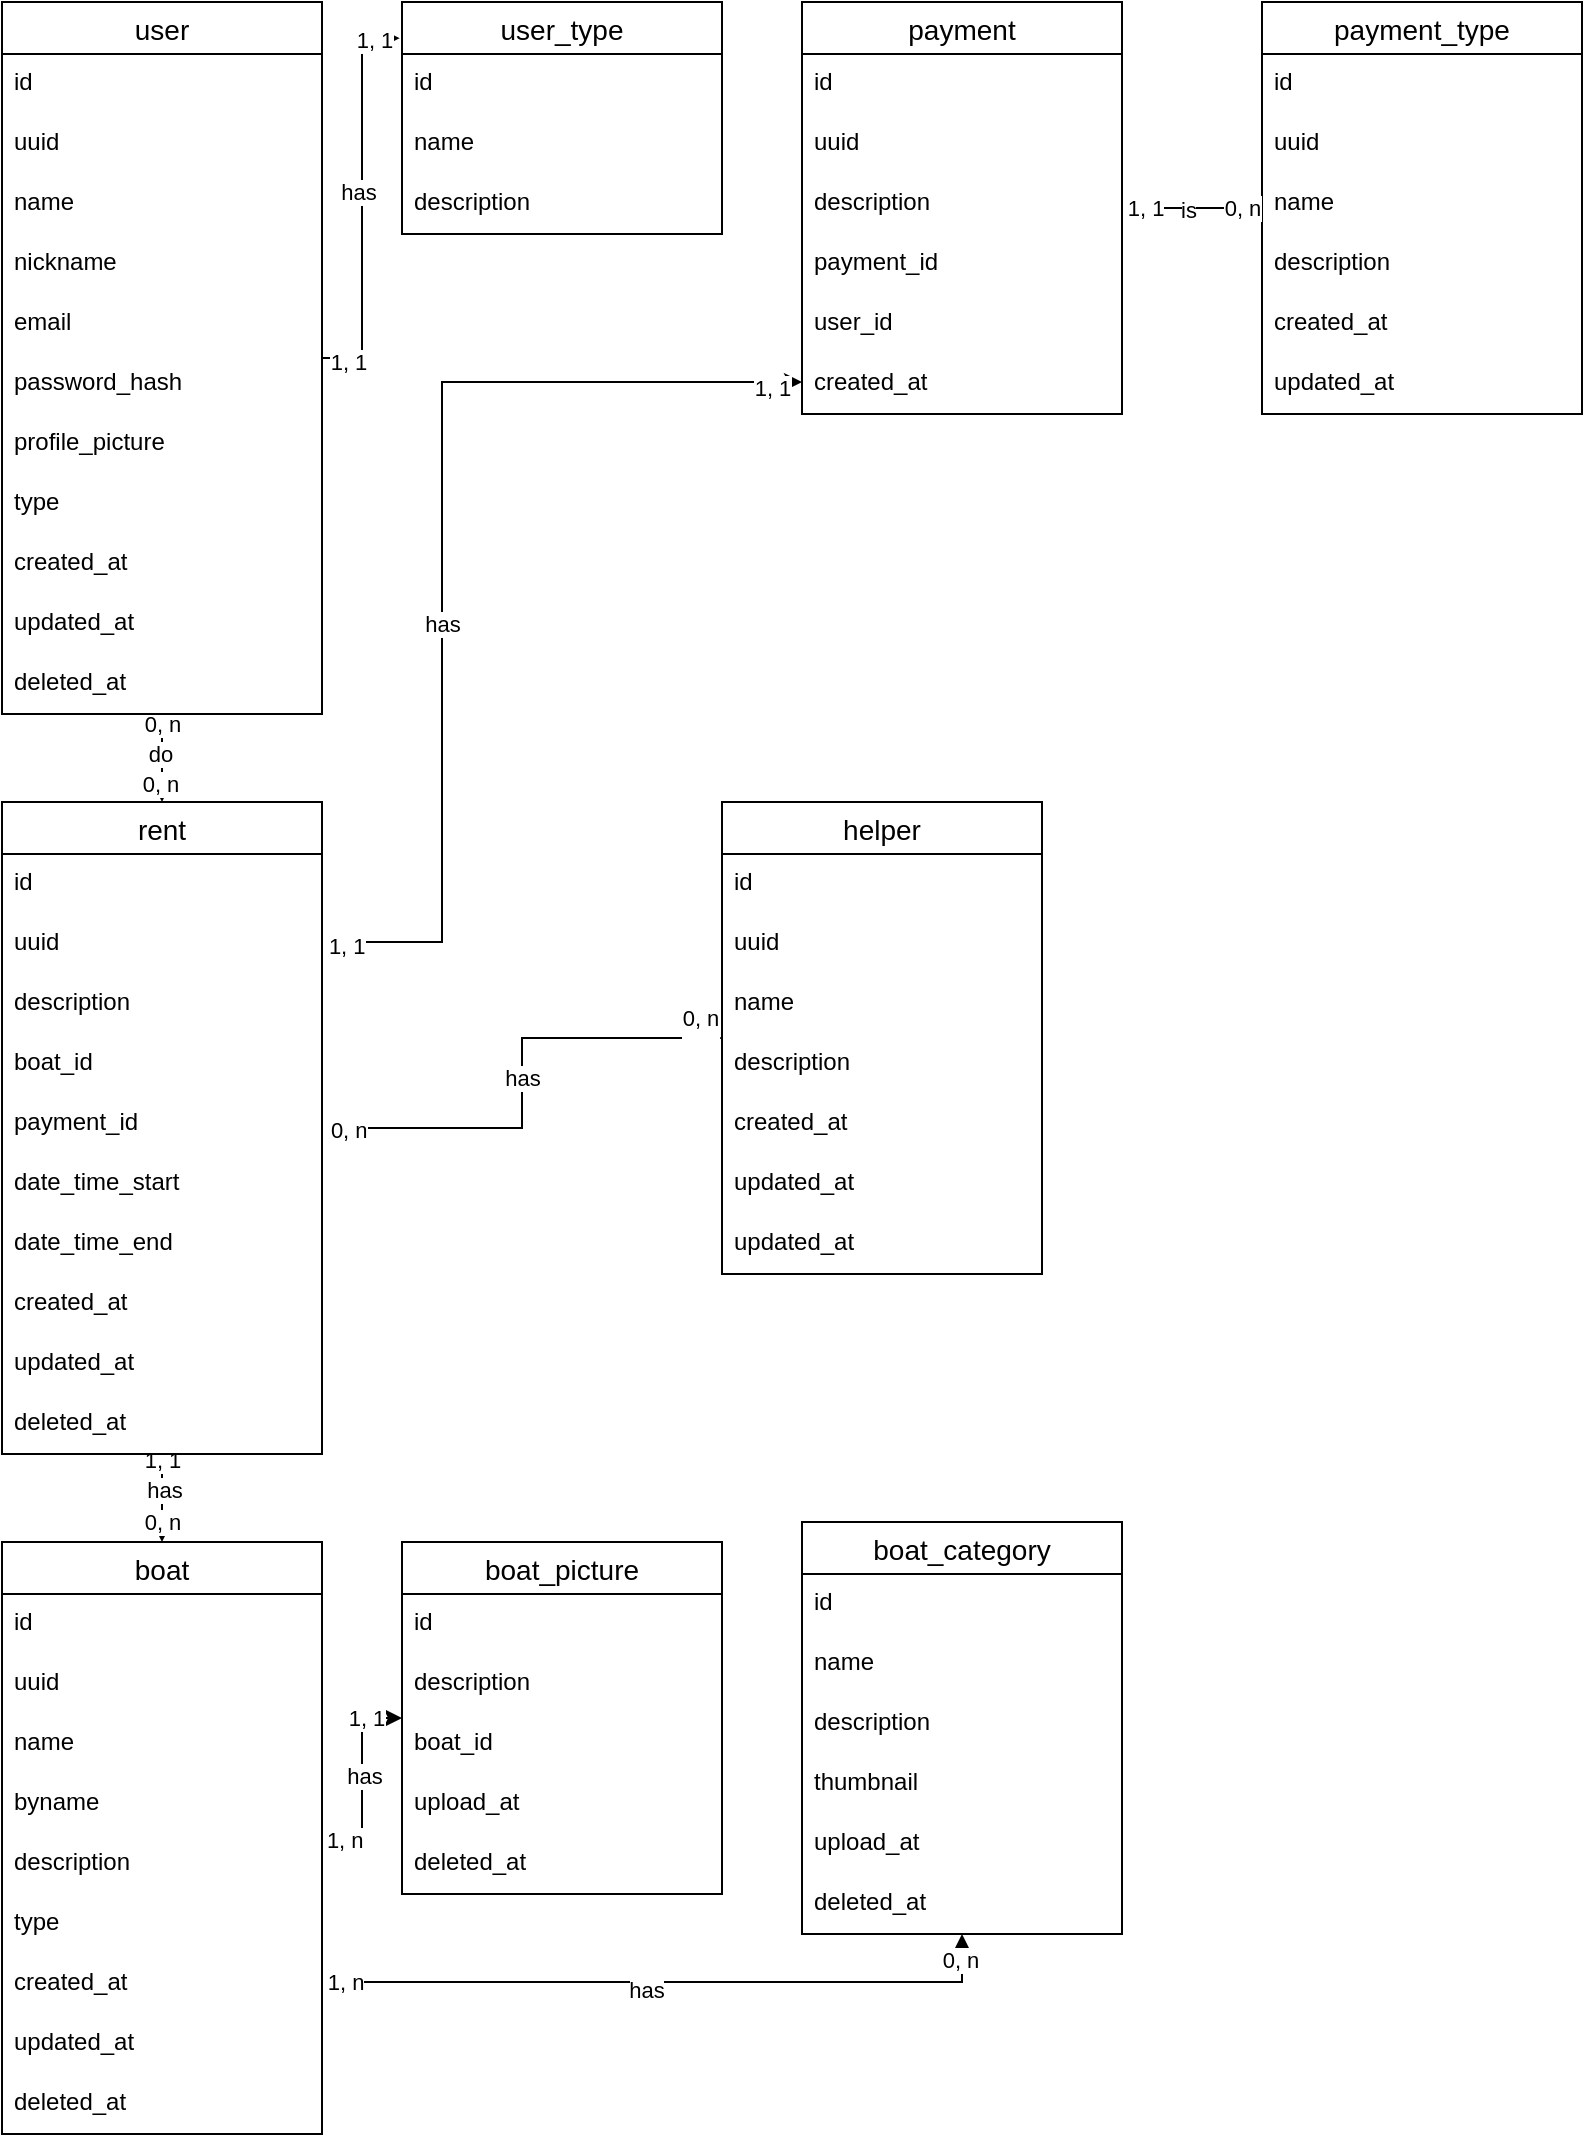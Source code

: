 <mxfile version="24.7.8">
  <diagram name="Page-1" id="NzwWSFIeEvbx5SvUAxR6">
    <mxGraphModel dx="598" dy="329" grid="1" gridSize="10" guides="1" tooltips="1" connect="1" arrows="1" fold="1" page="1" pageScale="1" pageWidth="850" pageHeight="1100" math="0" shadow="0">
      <root>
        <mxCell id="0" />
        <mxCell id="1" parent="0" />
        <mxCell id="Nt1h-ppqq85CgdAzmZkl-11" style="edgeStyle=orthogonalEdgeStyle;rounded=0;orthogonalLoop=1;jettySize=auto;html=1;" parent="1" source="dQO1dlh33b-5RhrjcZZ5-2" target="dQO1dlh33b-5RhrjcZZ5-65" edge="1">
          <mxGeometry relative="1" as="geometry" />
        </mxCell>
        <mxCell id="x3ScoW5b0XCs7cDBpaxg-21" value="do" style="edgeLabel;html=1;align=center;verticalAlign=middle;resizable=0;points=[];" vertex="1" connectable="0" parent="Nt1h-ppqq85CgdAzmZkl-11">
          <mxGeometry x="-0.084" y="-1" relative="1" as="geometry">
            <mxPoint as="offset" />
          </mxGeometry>
        </mxCell>
        <mxCell id="x3ScoW5b0XCs7cDBpaxg-22" value="0, n" style="edgeLabel;html=1;align=center;verticalAlign=middle;resizable=0;points=[];" vertex="1" connectable="0" parent="Nt1h-ppqq85CgdAzmZkl-11">
          <mxGeometry x="-0.794" relative="1" as="geometry">
            <mxPoint as="offset" />
          </mxGeometry>
        </mxCell>
        <mxCell id="x3ScoW5b0XCs7cDBpaxg-23" value="0, n" style="edgeLabel;html=1;align=center;verticalAlign=middle;resizable=0;points=[];" vertex="1" connectable="0" parent="Nt1h-ppqq85CgdAzmZkl-11">
          <mxGeometry x="0.596" y="-1" relative="1" as="geometry">
            <mxPoint as="offset" />
          </mxGeometry>
        </mxCell>
        <mxCell id="dQO1dlh33b-5RhrjcZZ5-2" value="user" style="swimlane;fontStyle=0;childLayout=stackLayout;horizontal=1;startSize=26;horizontalStack=0;resizeParent=1;resizeParentMax=0;resizeLast=0;collapsible=1;marginBottom=0;align=center;fontSize=14;" parent="1" vertex="1">
          <mxGeometry x="40" y="40" width="160" height="356" as="geometry" />
        </mxCell>
        <mxCell id="dQO1dlh33b-5RhrjcZZ5-4" value="id" style="text;strokeColor=none;fillColor=none;spacingLeft=4;spacingRight=4;overflow=hidden;rotatable=0;points=[[0,0.5],[1,0.5]];portConstraint=eastwest;fontSize=12;whiteSpace=wrap;html=1;" parent="dQO1dlh33b-5RhrjcZZ5-2" vertex="1">
          <mxGeometry y="26" width="160" height="30" as="geometry" />
        </mxCell>
        <mxCell id="dQO1dlh33b-5RhrjcZZ5-3" value="uuid" style="text;strokeColor=none;fillColor=none;spacingLeft=4;spacingRight=4;overflow=hidden;rotatable=0;points=[[0,0.5],[1,0.5]];portConstraint=eastwest;fontSize=12;whiteSpace=wrap;html=1;" parent="dQO1dlh33b-5RhrjcZZ5-2" vertex="1">
          <mxGeometry y="56" width="160" height="30" as="geometry" />
        </mxCell>
        <mxCell id="dQO1dlh33b-5RhrjcZZ5-5" value="name" style="text;strokeColor=none;fillColor=none;spacingLeft=4;spacingRight=4;overflow=hidden;rotatable=0;points=[[0,0.5],[1,0.5]];portConstraint=eastwest;fontSize=12;whiteSpace=wrap;html=1;" parent="dQO1dlh33b-5RhrjcZZ5-2" vertex="1">
          <mxGeometry y="86" width="160" height="30" as="geometry" />
        </mxCell>
        <mxCell id="dQO1dlh33b-5RhrjcZZ5-33" value="nickname" style="text;strokeColor=none;fillColor=none;spacingLeft=4;spacingRight=4;overflow=hidden;rotatable=0;points=[[0,0.5],[1,0.5]];portConstraint=eastwest;fontSize=12;whiteSpace=wrap;html=1;" parent="dQO1dlh33b-5RhrjcZZ5-2" vertex="1">
          <mxGeometry y="116" width="160" height="30" as="geometry" />
        </mxCell>
        <mxCell id="dQO1dlh33b-5RhrjcZZ5-14" value="email" style="text;strokeColor=none;fillColor=none;spacingLeft=4;spacingRight=4;overflow=hidden;rotatable=0;points=[[0,0.5],[1,0.5]];portConstraint=eastwest;fontSize=12;whiteSpace=wrap;html=1;" parent="dQO1dlh33b-5RhrjcZZ5-2" vertex="1">
          <mxGeometry y="146" width="160" height="30" as="geometry" />
        </mxCell>
        <mxCell id="dQO1dlh33b-5RhrjcZZ5-15" value="password_hash" style="text;strokeColor=none;fillColor=none;spacingLeft=4;spacingRight=4;overflow=hidden;rotatable=0;points=[[0,0.5],[1,0.5]];portConstraint=eastwest;fontSize=12;whiteSpace=wrap;html=1;" parent="dQO1dlh33b-5RhrjcZZ5-2" vertex="1">
          <mxGeometry y="176" width="160" height="30" as="geometry" />
        </mxCell>
        <mxCell id="dQO1dlh33b-5RhrjcZZ5-16" value="profile_picture" style="text;strokeColor=none;fillColor=none;spacingLeft=4;spacingRight=4;overflow=hidden;rotatable=0;points=[[0,0.5],[1,0.5]];portConstraint=eastwest;fontSize=12;whiteSpace=wrap;html=1;" parent="dQO1dlh33b-5RhrjcZZ5-2" vertex="1">
          <mxGeometry y="206" width="160" height="30" as="geometry" />
        </mxCell>
        <mxCell id="dQO1dlh33b-5RhrjcZZ5-17" value="type" style="text;strokeColor=none;fillColor=none;spacingLeft=4;spacingRight=4;overflow=hidden;rotatable=0;points=[[0,0.5],[1,0.5]];portConstraint=eastwest;fontSize=12;whiteSpace=wrap;html=1;" parent="dQO1dlh33b-5RhrjcZZ5-2" vertex="1">
          <mxGeometry y="236" width="160" height="30" as="geometry" />
        </mxCell>
        <mxCell id="dQO1dlh33b-5RhrjcZZ5-18" value="created_at" style="text;strokeColor=none;fillColor=none;spacingLeft=4;spacingRight=4;overflow=hidden;rotatable=0;points=[[0,0.5],[1,0.5]];portConstraint=eastwest;fontSize=12;whiteSpace=wrap;html=1;" parent="dQO1dlh33b-5RhrjcZZ5-2" vertex="1">
          <mxGeometry y="266" width="160" height="30" as="geometry" />
        </mxCell>
        <mxCell id="dQO1dlh33b-5RhrjcZZ5-19" value="updated_at" style="text;strokeColor=none;fillColor=none;spacingLeft=4;spacingRight=4;overflow=hidden;rotatable=0;points=[[0,0.5],[1,0.5]];portConstraint=eastwest;fontSize=12;whiteSpace=wrap;html=1;" parent="dQO1dlh33b-5RhrjcZZ5-2" vertex="1">
          <mxGeometry y="296" width="160" height="30" as="geometry" />
        </mxCell>
        <mxCell id="dQO1dlh33b-5RhrjcZZ5-20" value="deleted_at" style="text;strokeColor=none;fillColor=none;spacingLeft=4;spacingRight=4;overflow=hidden;rotatable=0;points=[[0,0.5],[1,0.5]];portConstraint=eastwest;fontSize=12;whiteSpace=wrap;html=1;" parent="dQO1dlh33b-5RhrjcZZ5-2" vertex="1">
          <mxGeometry y="326" width="160" height="30" as="geometry" />
        </mxCell>
        <mxCell id="dQO1dlh33b-5RhrjcZZ5-9" value="user_type" style="swimlane;fontStyle=0;childLayout=stackLayout;horizontal=1;startSize=26;horizontalStack=0;resizeParent=1;resizeParentMax=0;resizeLast=0;collapsible=1;marginBottom=0;align=center;fontSize=14;" parent="1" vertex="1">
          <mxGeometry x="240" y="40" width="160" height="116" as="geometry" />
        </mxCell>
        <mxCell id="dQO1dlh33b-5RhrjcZZ5-10" value="id" style="text;strokeColor=none;fillColor=none;spacingLeft=4;spacingRight=4;overflow=hidden;rotatable=0;points=[[0,0.5],[1,0.5]];portConstraint=eastwest;fontSize=12;whiteSpace=wrap;html=1;" parent="dQO1dlh33b-5RhrjcZZ5-9" vertex="1">
          <mxGeometry y="26" width="160" height="30" as="geometry" />
        </mxCell>
        <mxCell id="dQO1dlh33b-5RhrjcZZ5-11" value="name" style="text;strokeColor=none;fillColor=none;spacingLeft=4;spacingRight=4;overflow=hidden;rotatable=0;points=[[0,0.5],[1,0.5]];portConstraint=eastwest;fontSize=12;whiteSpace=wrap;html=1;" parent="dQO1dlh33b-5RhrjcZZ5-9" vertex="1">
          <mxGeometry y="56" width="160" height="30" as="geometry" />
        </mxCell>
        <mxCell id="dQO1dlh33b-5RhrjcZZ5-12" value="description" style="text;strokeColor=none;fillColor=none;spacingLeft=4;spacingRight=4;overflow=hidden;rotatable=0;points=[[0,0.5],[1,0.5]];portConstraint=eastwest;fontSize=12;whiteSpace=wrap;html=1;" parent="dQO1dlh33b-5RhrjcZZ5-9" vertex="1">
          <mxGeometry y="86" width="160" height="30" as="geometry" />
        </mxCell>
        <mxCell id="x3ScoW5b0XCs7cDBpaxg-11" style="edgeStyle=orthogonalEdgeStyle;rounded=0;orthogonalLoop=1;jettySize=auto;html=1;" edge="1" parent="1" source="dQO1dlh33b-5RhrjcZZ5-21" target="dQO1dlh33b-5RhrjcZZ5-34">
          <mxGeometry relative="1" as="geometry" />
        </mxCell>
        <mxCell id="x3ScoW5b0XCs7cDBpaxg-12" value="has" style="edgeLabel;html=1;align=center;verticalAlign=middle;resizable=0;points=[];" vertex="1" connectable="0" parent="x3ScoW5b0XCs7cDBpaxg-11">
          <mxGeometry x="0.021" y="-1" relative="1" as="geometry">
            <mxPoint as="offset" />
          </mxGeometry>
        </mxCell>
        <mxCell id="x3ScoW5b0XCs7cDBpaxg-27" value="&amp;nbsp; &amp;nbsp; 1, n" style="edgeLabel;html=1;align=center;verticalAlign=middle;resizable=0;points=[];" vertex="1" connectable="0" parent="x3ScoW5b0XCs7cDBpaxg-11">
          <mxGeometry x="-0.899" y="-1" relative="1" as="geometry">
            <mxPoint as="offset" />
          </mxGeometry>
        </mxCell>
        <mxCell id="x3ScoW5b0XCs7cDBpaxg-29" value="1, 1" style="edgeLabel;html=1;align=center;verticalAlign=middle;resizable=0;points=[];" vertex="1" connectable="0" parent="x3ScoW5b0XCs7cDBpaxg-11">
          <mxGeometry x="0.64" relative="1" as="geometry">
            <mxPoint as="offset" />
          </mxGeometry>
        </mxCell>
        <mxCell id="x3ScoW5b0XCs7cDBpaxg-13" style="edgeStyle=orthogonalEdgeStyle;rounded=0;orthogonalLoop=1;jettySize=auto;html=1;" edge="1" parent="1" source="dQO1dlh33b-5RhrjcZZ5-21" target="dQO1dlh33b-5RhrjcZZ5-46">
          <mxGeometry relative="1" as="geometry">
            <Array as="points">
              <mxPoint x="520" y="1030" />
            </Array>
          </mxGeometry>
        </mxCell>
        <mxCell id="x3ScoW5b0XCs7cDBpaxg-14" value="has" style="edgeLabel;html=1;align=center;verticalAlign=middle;resizable=0;points=[];" vertex="1" connectable="0" parent="x3ScoW5b0XCs7cDBpaxg-13">
          <mxGeometry x="-0.058" y="-4" relative="1" as="geometry">
            <mxPoint as="offset" />
          </mxGeometry>
        </mxCell>
        <mxCell id="x3ScoW5b0XCs7cDBpaxg-15" value="&amp;nbsp; &amp;nbsp;1, n" style="edgeLabel;html=1;align=center;verticalAlign=middle;resizable=0;points=[];" vertex="1" connectable="0" parent="x3ScoW5b0XCs7cDBpaxg-13">
          <mxGeometry x="-0.961" relative="1" as="geometry">
            <mxPoint as="offset" />
          </mxGeometry>
        </mxCell>
        <mxCell id="x3ScoW5b0XCs7cDBpaxg-16" value="0, n" style="edgeLabel;html=1;align=center;verticalAlign=middle;resizable=0;points=[];" vertex="1" connectable="0" parent="x3ScoW5b0XCs7cDBpaxg-13">
          <mxGeometry x="0.926" y="1" relative="1" as="geometry">
            <mxPoint as="offset" />
          </mxGeometry>
        </mxCell>
        <mxCell id="dQO1dlh33b-5RhrjcZZ5-21" value="boat" style="swimlane;fontStyle=0;childLayout=stackLayout;horizontal=1;startSize=26;horizontalStack=0;resizeParent=1;resizeParentMax=0;resizeLast=0;collapsible=1;marginBottom=0;align=center;fontSize=14;" parent="1" vertex="1">
          <mxGeometry x="40" y="810" width="160" height="296" as="geometry" />
        </mxCell>
        <mxCell id="dQO1dlh33b-5RhrjcZZ5-22" value="id" style="text;strokeColor=none;fillColor=none;spacingLeft=4;spacingRight=4;overflow=hidden;rotatable=0;points=[[0,0.5],[1,0.5]];portConstraint=eastwest;fontSize=12;whiteSpace=wrap;html=1;" parent="dQO1dlh33b-5RhrjcZZ5-21" vertex="1">
          <mxGeometry y="26" width="160" height="30" as="geometry" />
        </mxCell>
        <mxCell id="dQO1dlh33b-5RhrjcZZ5-23" value="uuid" style="text;strokeColor=none;fillColor=none;spacingLeft=4;spacingRight=4;overflow=hidden;rotatable=0;points=[[0,0.5],[1,0.5]];portConstraint=eastwest;fontSize=12;whiteSpace=wrap;html=1;" parent="dQO1dlh33b-5RhrjcZZ5-21" vertex="1">
          <mxGeometry y="56" width="160" height="30" as="geometry" />
        </mxCell>
        <mxCell id="dQO1dlh33b-5RhrjcZZ5-24" value="name" style="text;strokeColor=none;fillColor=none;spacingLeft=4;spacingRight=4;overflow=hidden;rotatable=0;points=[[0,0.5],[1,0.5]];portConstraint=eastwest;fontSize=12;whiteSpace=wrap;html=1;" parent="dQO1dlh33b-5RhrjcZZ5-21" vertex="1">
          <mxGeometry y="86" width="160" height="30" as="geometry" />
        </mxCell>
        <mxCell id="dQO1dlh33b-5RhrjcZZ5-25" value="byname" style="text;strokeColor=none;fillColor=none;spacingLeft=4;spacingRight=4;overflow=hidden;rotatable=0;points=[[0,0.5],[1,0.5]];portConstraint=eastwest;fontSize=12;whiteSpace=wrap;html=1;" parent="dQO1dlh33b-5RhrjcZZ5-21" vertex="1">
          <mxGeometry y="116" width="160" height="30" as="geometry" />
        </mxCell>
        <mxCell id="dQO1dlh33b-5RhrjcZZ5-26" value="description" style="text;strokeColor=none;fillColor=none;spacingLeft=4;spacingRight=4;overflow=hidden;rotatable=0;points=[[0,0.5],[1,0.5]];portConstraint=eastwest;fontSize=12;whiteSpace=wrap;html=1;" parent="dQO1dlh33b-5RhrjcZZ5-21" vertex="1">
          <mxGeometry y="146" width="160" height="30" as="geometry" />
        </mxCell>
        <mxCell id="dQO1dlh33b-5RhrjcZZ5-28" value="type" style="text;strokeColor=none;fillColor=none;spacingLeft=4;spacingRight=4;overflow=hidden;rotatable=0;points=[[0,0.5],[1,0.5]];portConstraint=eastwest;fontSize=12;whiteSpace=wrap;html=1;" parent="dQO1dlh33b-5RhrjcZZ5-21" vertex="1">
          <mxGeometry y="176" width="160" height="30" as="geometry" />
        </mxCell>
        <mxCell id="dQO1dlh33b-5RhrjcZZ5-29" value="created_at" style="text;strokeColor=none;fillColor=none;spacingLeft=4;spacingRight=4;overflow=hidden;rotatable=0;points=[[0,0.5],[1,0.5]];portConstraint=eastwest;fontSize=12;whiteSpace=wrap;html=1;" parent="dQO1dlh33b-5RhrjcZZ5-21" vertex="1">
          <mxGeometry y="206" width="160" height="30" as="geometry" />
        </mxCell>
        <mxCell id="dQO1dlh33b-5RhrjcZZ5-30" value="updated_at" style="text;strokeColor=none;fillColor=none;spacingLeft=4;spacingRight=4;overflow=hidden;rotatable=0;points=[[0,0.5],[1,0.5]];portConstraint=eastwest;fontSize=12;whiteSpace=wrap;html=1;" parent="dQO1dlh33b-5RhrjcZZ5-21" vertex="1">
          <mxGeometry y="236" width="160" height="30" as="geometry" />
        </mxCell>
        <mxCell id="dQO1dlh33b-5RhrjcZZ5-31" value="deleted_at" style="text;strokeColor=none;fillColor=none;spacingLeft=4;spacingRight=4;overflow=hidden;rotatable=0;points=[[0,0.5],[1,0.5]];portConstraint=eastwest;fontSize=12;whiteSpace=wrap;html=1;" parent="dQO1dlh33b-5RhrjcZZ5-21" vertex="1">
          <mxGeometry y="266" width="160" height="30" as="geometry" />
        </mxCell>
        <mxCell id="dQO1dlh33b-5RhrjcZZ5-34" value="boat_picture" style="swimlane;fontStyle=0;childLayout=stackLayout;horizontal=1;startSize=26;horizontalStack=0;resizeParent=1;resizeParentMax=0;resizeLast=0;collapsible=1;marginBottom=0;align=center;fontSize=14;" parent="1" vertex="1">
          <mxGeometry x="240" y="810" width="160" height="176" as="geometry" />
        </mxCell>
        <mxCell id="dQO1dlh33b-5RhrjcZZ5-35" value="id" style="text;strokeColor=none;fillColor=none;spacingLeft=4;spacingRight=4;overflow=hidden;rotatable=0;points=[[0,0.5],[1,0.5]];portConstraint=eastwest;fontSize=12;whiteSpace=wrap;html=1;" parent="dQO1dlh33b-5RhrjcZZ5-34" vertex="1">
          <mxGeometry y="26" width="160" height="30" as="geometry" />
        </mxCell>
        <mxCell id="dQO1dlh33b-5RhrjcZZ5-39" value="description" style="text;strokeColor=none;fillColor=none;spacingLeft=4;spacingRight=4;overflow=hidden;rotatable=0;points=[[0,0.5],[1,0.5]];portConstraint=eastwest;fontSize=12;whiteSpace=wrap;html=1;" parent="dQO1dlh33b-5RhrjcZZ5-34" vertex="1">
          <mxGeometry y="56" width="160" height="30" as="geometry" />
        </mxCell>
        <mxCell id="dQO1dlh33b-5RhrjcZZ5-44" value="boat_id" style="text;strokeColor=none;fillColor=none;spacingLeft=4;spacingRight=4;overflow=hidden;rotatable=0;points=[[0,0.5],[1,0.5]];portConstraint=eastwest;fontSize=12;whiteSpace=wrap;html=1;" parent="dQO1dlh33b-5RhrjcZZ5-34" vertex="1">
          <mxGeometry y="86" width="160" height="30" as="geometry" />
        </mxCell>
        <mxCell id="dQO1dlh33b-5RhrjcZZ5-40" value="upload_at" style="text;strokeColor=none;fillColor=none;spacingLeft=4;spacingRight=4;overflow=hidden;rotatable=0;points=[[0,0.5],[1,0.5]];portConstraint=eastwest;fontSize=12;whiteSpace=wrap;html=1;" parent="dQO1dlh33b-5RhrjcZZ5-34" vertex="1">
          <mxGeometry y="116" width="160" height="30" as="geometry" />
        </mxCell>
        <mxCell id="dQO1dlh33b-5RhrjcZZ5-43" value="deleted_at" style="text;strokeColor=none;fillColor=none;spacingLeft=4;spacingRight=4;overflow=hidden;rotatable=0;points=[[0,0.5],[1,0.5]];portConstraint=eastwest;fontSize=12;whiteSpace=wrap;html=1;" parent="dQO1dlh33b-5RhrjcZZ5-34" vertex="1">
          <mxGeometry y="146" width="160" height="30" as="geometry" />
        </mxCell>
        <mxCell id="dQO1dlh33b-5RhrjcZZ5-46" value="boat_category" style="swimlane;fontStyle=0;childLayout=stackLayout;horizontal=1;startSize=26;horizontalStack=0;resizeParent=1;resizeParentMax=0;resizeLast=0;collapsible=1;marginBottom=0;align=center;fontSize=14;" parent="1" vertex="1">
          <mxGeometry x="440" y="800" width="160" height="206" as="geometry" />
        </mxCell>
        <mxCell id="dQO1dlh33b-5RhrjcZZ5-47" value="id" style="text;strokeColor=none;fillColor=none;spacingLeft=4;spacingRight=4;overflow=hidden;rotatable=0;points=[[0,0.5],[1,0.5]];portConstraint=eastwest;fontSize=12;whiteSpace=wrap;html=1;" parent="dQO1dlh33b-5RhrjcZZ5-46" vertex="1">
          <mxGeometry y="26" width="160" height="30" as="geometry" />
        </mxCell>
        <mxCell id="dQO1dlh33b-5RhrjcZZ5-52" value="name" style="text;strokeColor=none;fillColor=none;spacingLeft=4;spacingRight=4;overflow=hidden;rotatable=0;points=[[0,0.5],[1,0.5]];portConstraint=eastwest;fontSize=12;whiteSpace=wrap;html=1;" parent="dQO1dlh33b-5RhrjcZZ5-46" vertex="1">
          <mxGeometry y="56" width="160" height="30" as="geometry" />
        </mxCell>
        <mxCell id="dQO1dlh33b-5RhrjcZZ5-48" value="description" style="text;strokeColor=none;fillColor=none;spacingLeft=4;spacingRight=4;overflow=hidden;rotatable=0;points=[[0,0.5],[1,0.5]];portConstraint=eastwest;fontSize=12;whiteSpace=wrap;html=1;" parent="dQO1dlh33b-5RhrjcZZ5-46" vertex="1">
          <mxGeometry y="86" width="160" height="30" as="geometry" />
        </mxCell>
        <mxCell id="dQO1dlh33b-5RhrjcZZ5-49" value="thumbnail" style="text;strokeColor=none;fillColor=none;spacingLeft=4;spacingRight=4;overflow=hidden;rotatable=0;points=[[0,0.5],[1,0.5]];portConstraint=eastwest;fontSize=12;whiteSpace=wrap;html=1;" parent="dQO1dlh33b-5RhrjcZZ5-46" vertex="1">
          <mxGeometry y="116" width="160" height="30" as="geometry" />
        </mxCell>
        <mxCell id="dQO1dlh33b-5RhrjcZZ5-50" value="upload_at" style="text;strokeColor=none;fillColor=none;spacingLeft=4;spacingRight=4;overflow=hidden;rotatable=0;points=[[0,0.5],[1,0.5]];portConstraint=eastwest;fontSize=12;whiteSpace=wrap;html=1;" parent="dQO1dlh33b-5RhrjcZZ5-46" vertex="1">
          <mxGeometry y="146" width="160" height="30" as="geometry" />
        </mxCell>
        <mxCell id="dQO1dlh33b-5RhrjcZZ5-51" value="deleted_at" style="text;strokeColor=none;fillColor=none;spacingLeft=4;spacingRight=4;overflow=hidden;rotatable=0;points=[[0,0.5],[1,0.5]];portConstraint=eastwest;fontSize=12;whiteSpace=wrap;html=1;" parent="dQO1dlh33b-5RhrjcZZ5-46" vertex="1">
          <mxGeometry y="176" width="160" height="30" as="geometry" />
        </mxCell>
        <mxCell id="dQO1dlh33b-5RhrjcZZ5-53" value="payment_type" style="swimlane;fontStyle=0;childLayout=stackLayout;horizontal=1;startSize=26;horizontalStack=0;resizeParent=1;resizeParentMax=0;resizeLast=0;collapsible=1;marginBottom=0;align=center;fontSize=14;" parent="1" vertex="1">
          <mxGeometry x="670" y="40" width="160" height="206" as="geometry" />
        </mxCell>
        <mxCell id="dQO1dlh33b-5RhrjcZZ5-54" value="id" style="text;strokeColor=none;fillColor=none;spacingLeft=4;spacingRight=4;overflow=hidden;rotatable=0;points=[[0,0.5],[1,0.5]];portConstraint=eastwest;fontSize=12;whiteSpace=wrap;html=1;" parent="dQO1dlh33b-5RhrjcZZ5-53" vertex="1">
          <mxGeometry y="26" width="160" height="30" as="geometry" />
        </mxCell>
        <mxCell id="dQO1dlh33b-5RhrjcZZ5-55" value="uuid" style="text;strokeColor=none;fillColor=none;spacingLeft=4;spacingRight=4;overflow=hidden;rotatable=0;points=[[0,0.5],[1,0.5]];portConstraint=eastwest;fontSize=12;whiteSpace=wrap;html=1;" parent="dQO1dlh33b-5RhrjcZZ5-53" vertex="1">
          <mxGeometry y="56" width="160" height="30" as="geometry" />
        </mxCell>
        <mxCell id="dQO1dlh33b-5RhrjcZZ5-56" value="name" style="text;strokeColor=none;fillColor=none;spacingLeft=4;spacingRight=4;overflow=hidden;rotatable=0;points=[[0,0.5],[1,0.5]];portConstraint=eastwest;fontSize=12;whiteSpace=wrap;html=1;" parent="dQO1dlh33b-5RhrjcZZ5-53" vertex="1">
          <mxGeometry y="86" width="160" height="30" as="geometry" />
        </mxCell>
        <mxCell id="dQO1dlh33b-5RhrjcZZ5-75" value="description" style="text;strokeColor=none;fillColor=none;spacingLeft=4;spacingRight=4;overflow=hidden;rotatable=0;points=[[0,0.5],[1,0.5]];portConstraint=eastwest;fontSize=12;whiteSpace=wrap;html=1;" parent="dQO1dlh33b-5RhrjcZZ5-53" vertex="1">
          <mxGeometry y="116" width="160" height="30" as="geometry" />
        </mxCell>
        <mxCell id="dQO1dlh33b-5RhrjcZZ5-62" value="created_at" style="text;strokeColor=none;fillColor=none;spacingLeft=4;spacingRight=4;overflow=hidden;rotatable=0;points=[[0,0.5],[1,0.5]];portConstraint=eastwest;fontSize=12;whiteSpace=wrap;html=1;" parent="dQO1dlh33b-5RhrjcZZ5-53" vertex="1">
          <mxGeometry y="146" width="160" height="30" as="geometry" />
        </mxCell>
        <mxCell id="dQO1dlh33b-5RhrjcZZ5-63" value="updated_at" style="text;strokeColor=none;fillColor=none;spacingLeft=4;spacingRight=4;overflow=hidden;rotatable=0;points=[[0,0.5],[1,0.5]];portConstraint=eastwest;fontSize=12;whiteSpace=wrap;html=1;" parent="dQO1dlh33b-5RhrjcZZ5-53" vertex="1">
          <mxGeometry y="176" width="160" height="30" as="geometry" />
        </mxCell>
        <mxCell id="Nt1h-ppqq85CgdAzmZkl-21" style="edgeStyle=orthogonalEdgeStyle;rounded=0;orthogonalLoop=1;jettySize=auto;html=1;" parent="1" source="dQO1dlh33b-5RhrjcZZ5-65" target="Nt1h-ppqq85CgdAzmZkl-12" edge="1">
          <mxGeometry relative="1" as="geometry" />
        </mxCell>
        <mxCell id="Nt1h-ppqq85CgdAzmZkl-22" value="0, n&lt;div&gt;&lt;br&gt;&lt;/div&gt;" style="edgeLabel;html=1;align=center;verticalAlign=middle;resizable=0;points=[];" parent="Nt1h-ppqq85CgdAzmZkl-21" vertex="1" connectable="0">
          <mxGeometry x="0.906" y="3" relative="1" as="geometry">
            <mxPoint as="offset" />
          </mxGeometry>
        </mxCell>
        <mxCell id="x3ScoW5b0XCs7cDBpaxg-5" value="&amp;nbsp; &amp;nbsp; 0, n" style="edgeLabel;html=1;align=center;verticalAlign=middle;resizable=0;points=[];" vertex="1" connectable="0" parent="Nt1h-ppqq85CgdAzmZkl-21">
          <mxGeometry x="-0.947" y="-1" relative="1" as="geometry">
            <mxPoint as="offset" />
          </mxGeometry>
        </mxCell>
        <mxCell id="x3ScoW5b0XCs7cDBpaxg-9" value="has" style="edgeLabel;html=1;align=center;verticalAlign=middle;resizable=0;points=[];" vertex="1" connectable="0" parent="Nt1h-ppqq85CgdAzmZkl-21">
          <mxGeometry x="0.022" relative="1" as="geometry">
            <mxPoint as="offset" />
          </mxGeometry>
        </mxCell>
        <mxCell id="x3ScoW5b0XCs7cDBpaxg-1" style="edgeStyle=orthogonalEdgeStyle;rounded=0;orthogonalLoop=1;jettySize=auto;html=1;curved=0;" edge="1" parent="1" source="dQO1dlh33b-5RhrjcZZ5-65" target="dQO1dlh33b-5RhrjcZZ5-76">
          <mxGeometry relative="1" as="geometry">
            <Array as="points">
              <mxPoint x="260" y="510" />
              <mxPoint x="260" y="230" />
            </Array>
          </mxGeometry>
        </mxCell>
        <mxCell id="x3ScoW5b0XCs7cDBpaxg-2" value="&amp;nbsp; &amp;nbsp; 1, 1" style="edgeLabel;html=1;align=center;verticalAlign=middle;resizable=0;points=[];" vertex="1" connectable="0" parent="x3ScoW5b0XCs7cDBpaxg-1">
          <mxGeometry x="-0.977" y="-2" relative="1" as="geometry">
            <mxPoint as="offset" />
          </mxGeometry>
        </mxCell>
        <mxCell id="x3ScoW5b0XCs7cDBpaxg-3" value="1, 1" style="edgeLabel;html=1;align=center;verticalAlign=middle;resizable=0;points=[];" vertex="1" connectable="0" parent="x3ScoW5b0XCs7cDBpaxg-1">
          <mxGeometry x="0.942" y="-3" relative="1" as="geometry">
            <mxPoint as="offset" />
          </mxGeometry>
        </mxCell>
        <mxCell id="x3ScoW5b0XCs7cDBpaxg-8" value="has" style="edgeLabel;html=1;align=center;verticalAlign=middle;resizable=0;points=[];" vertex="1" connectable="0" parent="x3ScoW5b0XCs7cDBpaxg-1">
          <mxGeometry x="-0.158" relative="1" as="geometry">
            <mxPoint as="offset" />
          </mxGeometry>
        </mxCell>
        <mxCell id="x3ScoW5b0XCs7cDBpaxg-10" style="edgeStyle=orthogonalEdgeStyle;rounded=0;orthogonalLoop=1;jettySize=auto;html=1;entryX=0.5;entryY=0;entryDx=0;entryDy=0;" edge="1" parent="1" source="dQO1dlh33b-5RhrjcZZ5-65" target="dQO1dlh33b-5RhrjcZZ5-21">
          <mxGeometry relative="1" as="geometry" />
        </mxCell>
        <mxCell id="x3ScoW5b0XCs7cDBpaxg-24" value="has" style="edgeLabel;html=1;align=center;verticalAlign=middle;resizable=0;points=[];" vertex="1" connectable="0" parent="x3ScoW5b0XCs7cDBpaxg-10">
          <mxGeometry x="-0.2" y="1" relative="1" as="geometry">
            <mxPoint as="offset" />
          </mxGeometry>
        </mxCell>
        <mxCell id="x3ScoW5b0XCs7cDBpaxg-25" value="1, 1" style="edgeLabel;html=1;align=center;verticalAlign=middle;resizable=0;points=[];" vertex="1" connectable="0" parent="x3ScoW5b0XCs7cDBpaxg-10">
          <mxGeometry x="-0.864" relative="1" as="geometry">
            <mxPoint as="offset" />
          </mxGeometry>
        </mxCell>
        <mxCell id="x3ScoW5b0XCs7cDBpaxg-26" value="0, n" style="edgeLabel;html=1;align=center;verticalAlign=middle;resizable=0;points=[];" vertex="1" connectable="0" parent="x3ScoW5b0XCs7cDBpaxg-10">
          <mxGeometry x="0.552" relative="1" as="geometry">
            <mxPoint as="offset" />
          </mxGeometry>
        </mxCell>
        <mxCell id="dQO1dlh33b-5RhrjcZZ5-65" value="rent" style="swimlane;fontStyle=0;childLayout=stackLayout;horizontal=1;startSize=26;horizontalStack=0;resizeParent=1;resizeParentMax=0;resizeLast=0;collapsible=1;marginBottom=0;align=center;fontSize=14;" parent="1" vertex="1">
          <mxGeometry x="40" y="440" width="160" height="326" as="geometry" />
        </mxCell>
        <mxCell id="dQO1dlh33b-5RhrjcZZ5-66" value="id" style="text;strokeColor=none;fillColor=none;spacingLeft=4;spacingRight=4;overflow=hidden;rotatable=0;points=[[0,0.5],[1,0.5]];portConstraint=eastwest;fontSize=12;whiteSpace=wrap;html=1;" parent="dQO1dlh33b-5RhrjcZZ5-65" vertex="1">
          <mxGeometry y="26" width="160" height="30" as="geometry" />
        </mxCell>
        <mxCell id="dQO1dlh33b-5RhrjcZZ5-67" value="uuid" style="text;strokeColor=none;fillColor=none;spacingLeft=4;spacingRight=4;overflow=hidden;rotatable=0;points=[[0,0.5],[1,0.5]];portConstraint=eastwest;fontSize=12;whiteSpace=wrap;html=1;" parent="dQO1dlh33b-5RhrjcZZ5-65" vertex="1">
          <mxGeometry y="56" width="160" height="30" as="geometry" />
        </mxCell>
        <mxCell id="dQO1dlh33b-5RhrjcZZ5-68" value="description" style="text;strokeColor=none;fillColor=none;spacingLeft=4;spacingRight=4;overflow=hidden;rotatable=0;points=[[0,0.5],[1,0.5]];portConstraint=eastwest;fontSize=12;whiteSpace=wrap;html=1;" parent="dQO1dlh33b-5RhrjcZZ5-65" vertex="1">
          <mxGeometry y="86" width="160" height="30" as="geometry" />
        </mxCell>
        <mxCell id="dQO1dlh33b-5RhrjcZZ5-69" value="boat_id" style="text;strokeColor=none;fillColor=none;spacingLeft=4;spacingRight=4;overflow=hidden;rotatable=0;points=[[0,0.5],[1,0.5]];portConstraint=eastwest;fontSize=12;whiteSpace=wrap;html=1;" parent="dQO1dlh33b-5RhrjcZZ5-65" vertex="1">
          <mxGeometry y="116" width="160" height="30" as="geometry" />
        </mxCell>
        <mxCell id="dQO1dlh33b-5RhrjcZZ5-70" value="payment_id" style="text;strokeColor=none;fillColor=none;spacingLeft=4;spacingRight=4;overflow=hidden;rotatable=0;points=[[0,0.5],[1,0.5]];portConstraint=eastwest;fontSize=12;whiteSpace=wrap;html=1;" parent="dQO1dlh33b-5RhrjcZZ5-65" vertex="1">
          <mxGeometry y="146" width="160" height="30" as="geometry" />
        </mxCell>
        <mxCell id="x3ScoW5b0XCs7cDBpaxg-6" value="date_time_start" style="text;strokeColor=none;fillColor=none;spacingLeft=4;spacingRight=4;overflow=hidden;rotatable=0;points=[[0,0.5],[1,0.5]];portConstraint=eastwest;fontSize=12;whiteSpace=wrap;html=1;" vertex="1" parent="dQO1dlh33b-5RhrjcZZ5-65">
          <mxGeometry y="176" width="160" height="30" as="geometry" />
        </mxCell>
        <mxCell id="x3ScoW5b0XCs7cDBpaxg-7" value="date_time_end" style="text;strokeColor=none;fillColor=none;spacingLeft=4;spacingRight=4;overflow=hidden;rotatable=0;points=[[0,0.5],[1,0.5]];portConstraint=eastwest;fontSize=12;whiteSpace=wrap;html=1;" vertex="1" parent="dQO1dlh33b-5RhrjcZZ5-65">
          <mxGeometry y="206" width="160" height="30" as="geometry" />
        </mxCell>
        <mxCell id="dQO1dlh33b-5RhrjcZZ5-72" value="created_at" style="text;strokeColor=none;fillColor=none;spacingLeft=4;spacingRight=4;overflow=hidden;rotatable=0;points=[[0,0.5],[1,0.5]];portConstraint=eastwest;fontSize=12;whiteSpace=wrap;html=1;" parent="dQO1dlh33b-5RhrjcZZ5-65" vertex="1">
          <mxGeometry y="236" width="160" height="30" as="geometry" />
        </mxCell>
        <mxCell id="dQO1dlh33b-5RhrjcZZ5-73" value="updated_at" style="text;strokeColor=none;fillColor=none;spacingLeft=4;spacingRight=4;overflow=hidden;rotatable=0;points=[[0,0.5],[1,0.5]];portConstraint=eastwest;fontSize=12;whiteSpace=wrap;html=1;" parent="dQO1dlh33b-5RhrjcZZ5-65" vertex="1">
          <mxGeometry y="266" width="160" height="30" as="geometry" />
        </mxCell>
        <mxCell id="dQO1dlh33b-5RhrjcZZ5-74" value="deleted_at" style="text;strokeColor=none;fillColor=none;spacingLeft=4;spacingRight=4;overflow=hidden;rotatable=0;points=[[0,0.5],[1,0.5]];portConstraint=eastwest;fontSize=12;whiteSpace=wrap;html=1;" parent="dQO1dlh33b-5RhrjcZZ5-65" vertex="1">
          <mxGeometry y="296" width="160" height="30" as="geometry" />
        </mxCell>
        <mxCell id="x3ScoW5b0XCs7cDBpaxg-17" style="edgeStyle=orthogonalEdgeStyle;rounded=0;orthogonalLoop=1;jettySize=auto;html=1;" edge="1" parent="1" source="dQO1dlh33b-5RhrjcZZ5-76" target="dQO1dlh33b-5RhrjcZZ5-53">
          <mxGeometry relative="1" as="geometry" />
        </mxCell>
        <mxCell id="x3ScoW5b0XCs7cDBpaxg-18" value="is" style="edgeLabel;html=1;align=center;verticalAlign=middle;resizable=0;points=[];" vertex="1" connectable="0" parent="x3ScoW5b0XCs7cDBpaxg-17">
          <mxGeometry x="-0.057" y="-1" relative="1" as="geometry">
            <mxPoint as="offset" />
          </mxGeometry>
        </mxCell>
        <mxCell id="x3ScoW5b0XCs7cDBpaxg-19" value="&amp;nbsp; &amp;nbsp;1, 1" style="edgeLabel;html=1;align=center;verticalAlign=middle;resizable=0;points=[];" vertex="1" connectable="0" parent="x3ScoW5b0XCs7cDBpaxg-17">
          <mxGeometry x="-0.803" relative="1" as="geometry">
            <mxPoint as="offset" />
          </mxGeometry>
        </mxCell>
        <mxCell id="x3ScoW5b0XCs7cDBpaxg-20" value="0, n" style="edgeLabel;html=1;align=center;verticalAlign=middle;resizable=0;points=[];" vertex="1" connectable="0" parent="x3ScoW5b0XCs7cDBpaxg-17">
          <mxGeometry x="0.697" relative="1" as="geometry">
            <mxPoint as="offset" />
          </mxGeometry>
        </mxCell>
        <mxCell id="dQO1dlh33b-5RhrjcZZ5-76" value="payment" style="swimlane;fontStyle=0;childLayout=stackLayout;horizontal=1;startSize=26;horizontalStack=0;resizeParent=1;resizeParentMax=0;resizeLast=0;collapsible=1;marginBottom=0;align=center;fontSize=14;" parent="1" vertex="1">
          <mxGeometry x="440" y="40" width="160" height="206" as="geometry" />
        </mxCell>
        <mxCell id="dQO1dlh33b-5RhrjcZZ5-77" value="id" style="text;strokeColor=none;fillColor=none;spacingLeft=4;spacingRight=4;overflow=hidden;rotatable=0;points=[[0,0.5],[1,0.5]];portConstraint=eastwest;fontSize=12;whiteSpace=wrap;html=1;" parent="dQO1dlh33b-5RhrjcZZ5-76" vertex="1">
          <mxGeometry y="26" width="160" height="30" as="geometry" />
        </mxCell>
        <mxCell id="dQO1dlh33b-5RhrjcZZ5-78" value="uuid" style="text;strokeColor=none;fillColor=none;spacingLeft=4;spacingRight=4;overflow=hidden;rotatable=0;points=[[0,0.5],[1,0.5]];portConstraint=eastwest;fontSize=12;whiteSpace=wrap;html=1;" parent="dQO1dlh33b-5RhrjcZZ5-76" vertex="1">
          <mxGeometry y="56" width="160" height="30" as="geometry" />
        </mxCell>
        <mxCell id="dQO1dlh33b-5RhrjcZZ5-80" value="description" style="text;strokeColor=none;fillColor=none;spacingLeft=4;spacingRight=4;overflow=hidden;rotatable=0;points=[[0,0.5],[1,0.5]];portConstraint=eastwest;fontSize=12;whiteSpace=wrap;html=1;" parent="dQO1dlh33b-5RhrjcZZ5-76" vertex="1">
          <mxGeometry y="86" width="160" height="30" as="geometry" />
        </mxCell>
        <mxCell id="dQO1dlh33b-5RhrjcZZ5-79" value="payment_id" style="text;strokeColor=none;fillColor=none;spacingLeft=4;spacingRight=4;overflow=hidden;rotatable=0;points=[[0,0.5],[1,0.5]];portConstraint=eastwest;fontSize=12;whiteSpace=wrap;html=1;" parent="dQO1dlh33b-5RhrjcZZ5-76" vertex="1">
          <mxGeometry y="116" width="160" height="30" as="geometry" />
        </mxCell>
        <mxCell id="Nt1h-ppqq85CgdAzmZkl-7" value="user_id" style="text;strokeColor=none;fillColor=none;spacingLeft=4;spacingRight=4;overflow=hidden;rotatable=0;points=[[0,0.5],[1,0.5]];portConstraint=eastwest;fontSize=12;whiteSpace=wrap;html=1;" parent="dQO1dlh33b-5RhrjcZZ5-76" vertex="1">
          <mxGeometry y="146" width="160" height="30" as="geometry" />
        </mxCell>
        <mxCell id="dQO1dlh33b-5RhrjcZZ5-81" value="created_at" style="text;strokeColor=none;fillColor=none;spacingLeft=4;spacingRight=4;overflow=hidden;rotatable=0;points=[[0,0.5],[1,0.5]];portConstraint=eastwest;fontSize=12;whiteSpace=wrap;html=1;" parent="dQO1dlh33b-5RhrjcZZ5-76" vertex="1">
          <mxGeometry y="176" width="160" height="30" as="geometry" />
        </mxCell>
        <mxCell id="Nt1h-ppqq85CgdAzmZkl-1" style="edgeStyle=orthogonalEdgeStyle;rounded=0;orthogonalLoop=1;jettySize=auto;html=1;entryX=-0.007;entryY=0.156;entryDx=0;entryDy=0;entryPerimeter=0;" parent="1" source="dQO1dlh33b-5RhrjcZZ5-2" target="dQO1dlh33b-5RhrjcZZ5-9" edge="1">
          <mxGeometry relative="1" as="geometry" />
        </mxCell>
        <mxCell id="Nt1h-ppqq85CgdAzmZkl-2" value="1, 1" style="edgeLabel;html=1;align=center;verticalAlign=middle;resizable=0;points=[];" parent="Nt1h-ppqq85CgdAzmZkl-1" vertex="1" connectable="0">
          <mxGeometry x="0.872" y="-1" relative="1" as="geometry">
            <mxPoint as="offset" />
          </mxGeometry>
        </mxCell>
        <mxCell id="Nt1h-ppqq85CgdAzmZkl-3" value="1, 1" style="edgeLabel;html=1;align=center;verticalAlign=middle;resizable=0;points=[];" parent="Nt1h-ppqq85CgdAzmZkl-1" vertex="1" connectable="0">
          <mxGeometry x="-0.875" y="-2" relative="1" as="geometry">
            <mxPoint as="offset" />
          </mxGeometry>
        </mxCell>
        <mxCell id="Nt1h-ppqq85CgdAzmZkl-4" value="has" style="edgeLabel;html=1;align=center;verticalAlign=middle;resizable=0;points=[];" parent="Nt1h-ppqq85CgdAzmZkl-1" vertex="1" connectable="0">
          <mxGeometry x="0.12" y="2" relative="1" as="geometry">
            <mxPoint y="8" as="offset" />
          </mxGeometry>
        </mxCell>
        <mxCell id="Nt1h-ppqq85CgdAzmZkl-12" value="helper" style="swimlane;fontStyle=0;childLayout=stackLayout;horizontal=1;startSize=26;horizontalStack=0;resizeParent=1;resizeParentMax=0;resizeLast=0;collapsible=1;marginBottom=0;align=center;fontSize=14;" parent="1" vertex="1">
          <mxGeometry x="400" y="440" width="160" height="236" as="geometry" />
        </mxCell>
        <mxCell id="Nt1h-ppqq85CgdAzmZkl-13" value="id" style="text;strokeColor=none;fillColor=none;spacingLeft=4;spacingRight=4;overflow=hidden;rotatable=0;points=[[0,0.5],[1,0.5]];portConstraint=eastwest;fontSize=12;whiteSpace=wrap;html=1;" parent="Nt1h-ppqq85CgdAzmZkl-12" vertex="1">
          <mxGeometry y="26" width="160" height="30" as="geometry" />
        </mxCell>
        <mxCell id="Nt1h-ppqq85CgdAzmZkl-14" value="uuid" style="text;strokeColor=none;fillColor=none;spacingLeft=4;spacingRight=4;overflow=hidden;rotatable=0;points=[[0,0.5],[1,0.5]];portConstraint=eastwest;fontSize=12;whiteSpace=wrap;html=1;" parent="Nt1h-ppqq85CgdAzmZkl-12" vertex="1">
          <mxGeometry y="56" width="160" height="30" as="geometry" />
        </mxCell>
        <mxCell id="Nt1h-ppqq85CgdAzmZkl-15" value="name" style="text;strokeColor=none;fillColor=none;spacingLeft=4;spacingRight=4;overflow=hidden;rotatable=0;points=[[0,0.5],[1,0.5]];portConstraint=eastwest;fontSize=12;whiteSpace=wrap;html=1;" parent="Nt1h-ppqq85CgdAzmZkl-12" vertex="1">
          <mxGeometry y="86" width="160" height="30" as="geometry" />
        </mxCell>
        <mxCell id="Nt1h-ppqq85CgdAzmZkl-16" value="description" style="text;strokeColor=none;fillColor=none;spacingLeft=4;spacingRight=4;overflow=hidden;rotatable=0;points=[[0,0.5],[1,0.5]];portConstraint=eastwest;fontSize=12;whiteSpace=wrap;html=1;" parent="Nt1h-ppqq85CgdAzmZkl-12" vertex="1">
          <mxGeometry y="116" width="160" height="30" as="geometry" />
        </mxCell>
        <mxCell id="Nt1h-ppqq85CgdAzmZkl-18" value="created_at" style="text;strokeColor=none;fillColor=none;spacingLeft=4;spacingRight=4;overflow=hidden;rotatable=0;points=[[0,0.5],[1,0.5]];portConstraint=eastwest;fontSize=12;whiteSpace=wrap;html=1;" parent="Nt1h-ppqq85CgdAzmZkl-12" vertex="1">
          <mxGeometry y="146" width="160" height="30" as="geometry" />
        </mxCell>
        <mxCell id="x3ScoW5b0XCs7cDBpaxg-4" value="updated_at" style="text;strokeColor=none;fillColor=none;spacingLeft=4;spacingRight=4;overflow=hidden;rotatable=0;points=[[0,0.5],[1,0.5]];portConstraint=eastwest;fontSize=12;whiteSpace=wrap;html=1;" vertex="1" parent="Nt1h-ppqq85CgdAzmZkl-12">
          <mxGeometry y="176" width="160" height="30" as="geometry" />
        </mxCell>
        <mxCell id="Nt1h-ppqq85CgdAzmZkl-19" value="updated_at" style="text;strokeColor=none;fillColor=none;spacingLeft=4;spacingRight=4;overflow=hidden;rotatable=0;points=[[0,0.5],[1,0.5]];portConstraint=eastwest;fontSize=12;whiteSpace=wrap;html=1;" parent="Nt1h-ppqq85CgdAzmZkl-12" vertex="1">
          <mxGeometry y="206" width="160" height="30" as="geometry" />
        </mxCell>
      </root>
    </mxGraphModel>
  </diagram>
</mxfile>
